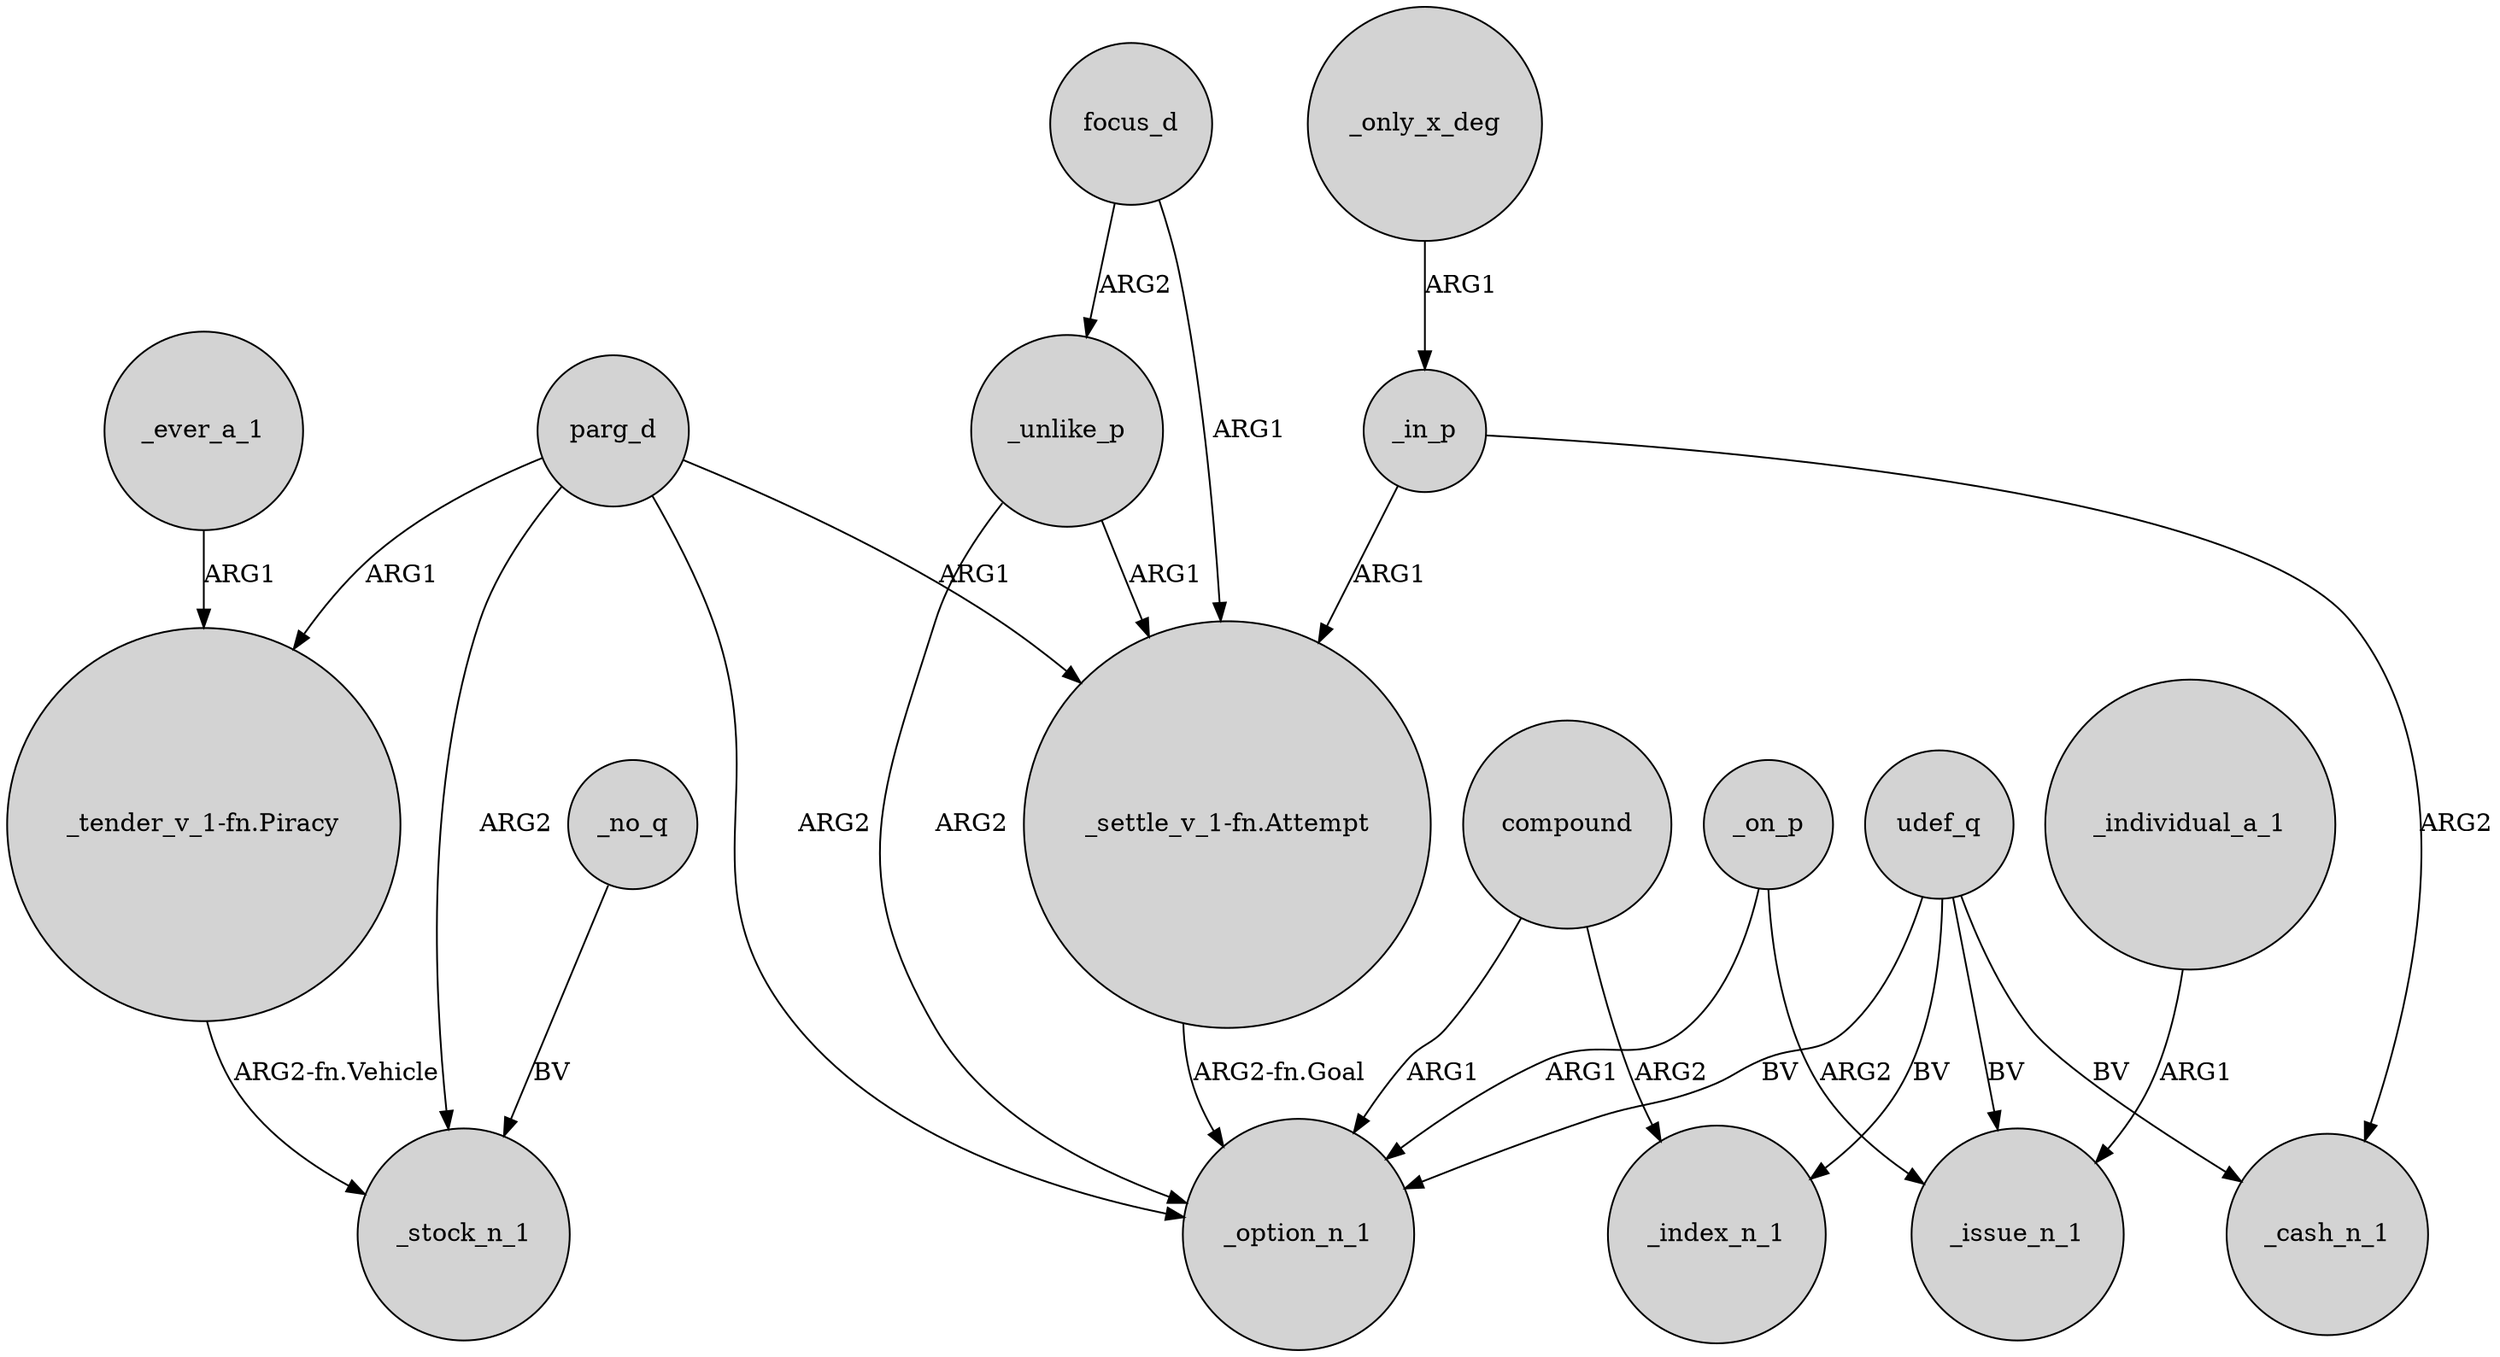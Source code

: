 digraph {
	node [shape=circle style=filled]
	_no_q -> _stock_n_1 [label=BV]
	udef_q -> _cash_n_1 [label=BV]
	focus_d -> "_settle_v_1-fn.Attempt" [label=ARG1]
	"_tender_v_1-fn.Piracy" -> _stock_n_1 [label="ARG2-fn.Vehicle"]
	udef_q -> _option_n_1 [label=BV]
	udef_q -> _index_n_1 [label=BV]
	parg_d -> "_tender_v_1-fn.Piracy" [label=ARG1]
	focus_d -> _unlike_p [label=ARG2]
	compound -> _option_n_1 [label=ARG1]
	_in_p -> "_settle_v_1-fn.Attempt" [label=ARG1]
	parg_d -> "_settle_v_1-fn.Attempt" [label=ARG1]
	_unlike_p -> "_settle_v_1-fn.Attempt" [label=ARG1]
	_only_x_deg -> _in_p [label=ARG1]
	"_settle_v_1-fn.Attempt" -> _option_n_1 [label="ARG2-fn.Goal"]
	_on_p -> _issue_n_1 [label=ARG2]
	compound -> _index_n_1 [label=ARG2]
	_on_p -> _option_n_1 [label=ARG1]
	udef_q -> _issue_n_1 [label=BV]
	_in_p -> _cash_n_1 [label=ARG2]
	_ever_a_1 -> "_tender_v_1-fn.Piracy" [label=ARG1]
	_individual_a_1 -> _issue_n_1 [label=ARG1]
	parg_d -> _stock_n_1 [label=ARG2]
	parg_d -> _option_n_1 [label=ARG2]
	_unlike_p -> _option_n_1 [label=ARG2]
}
